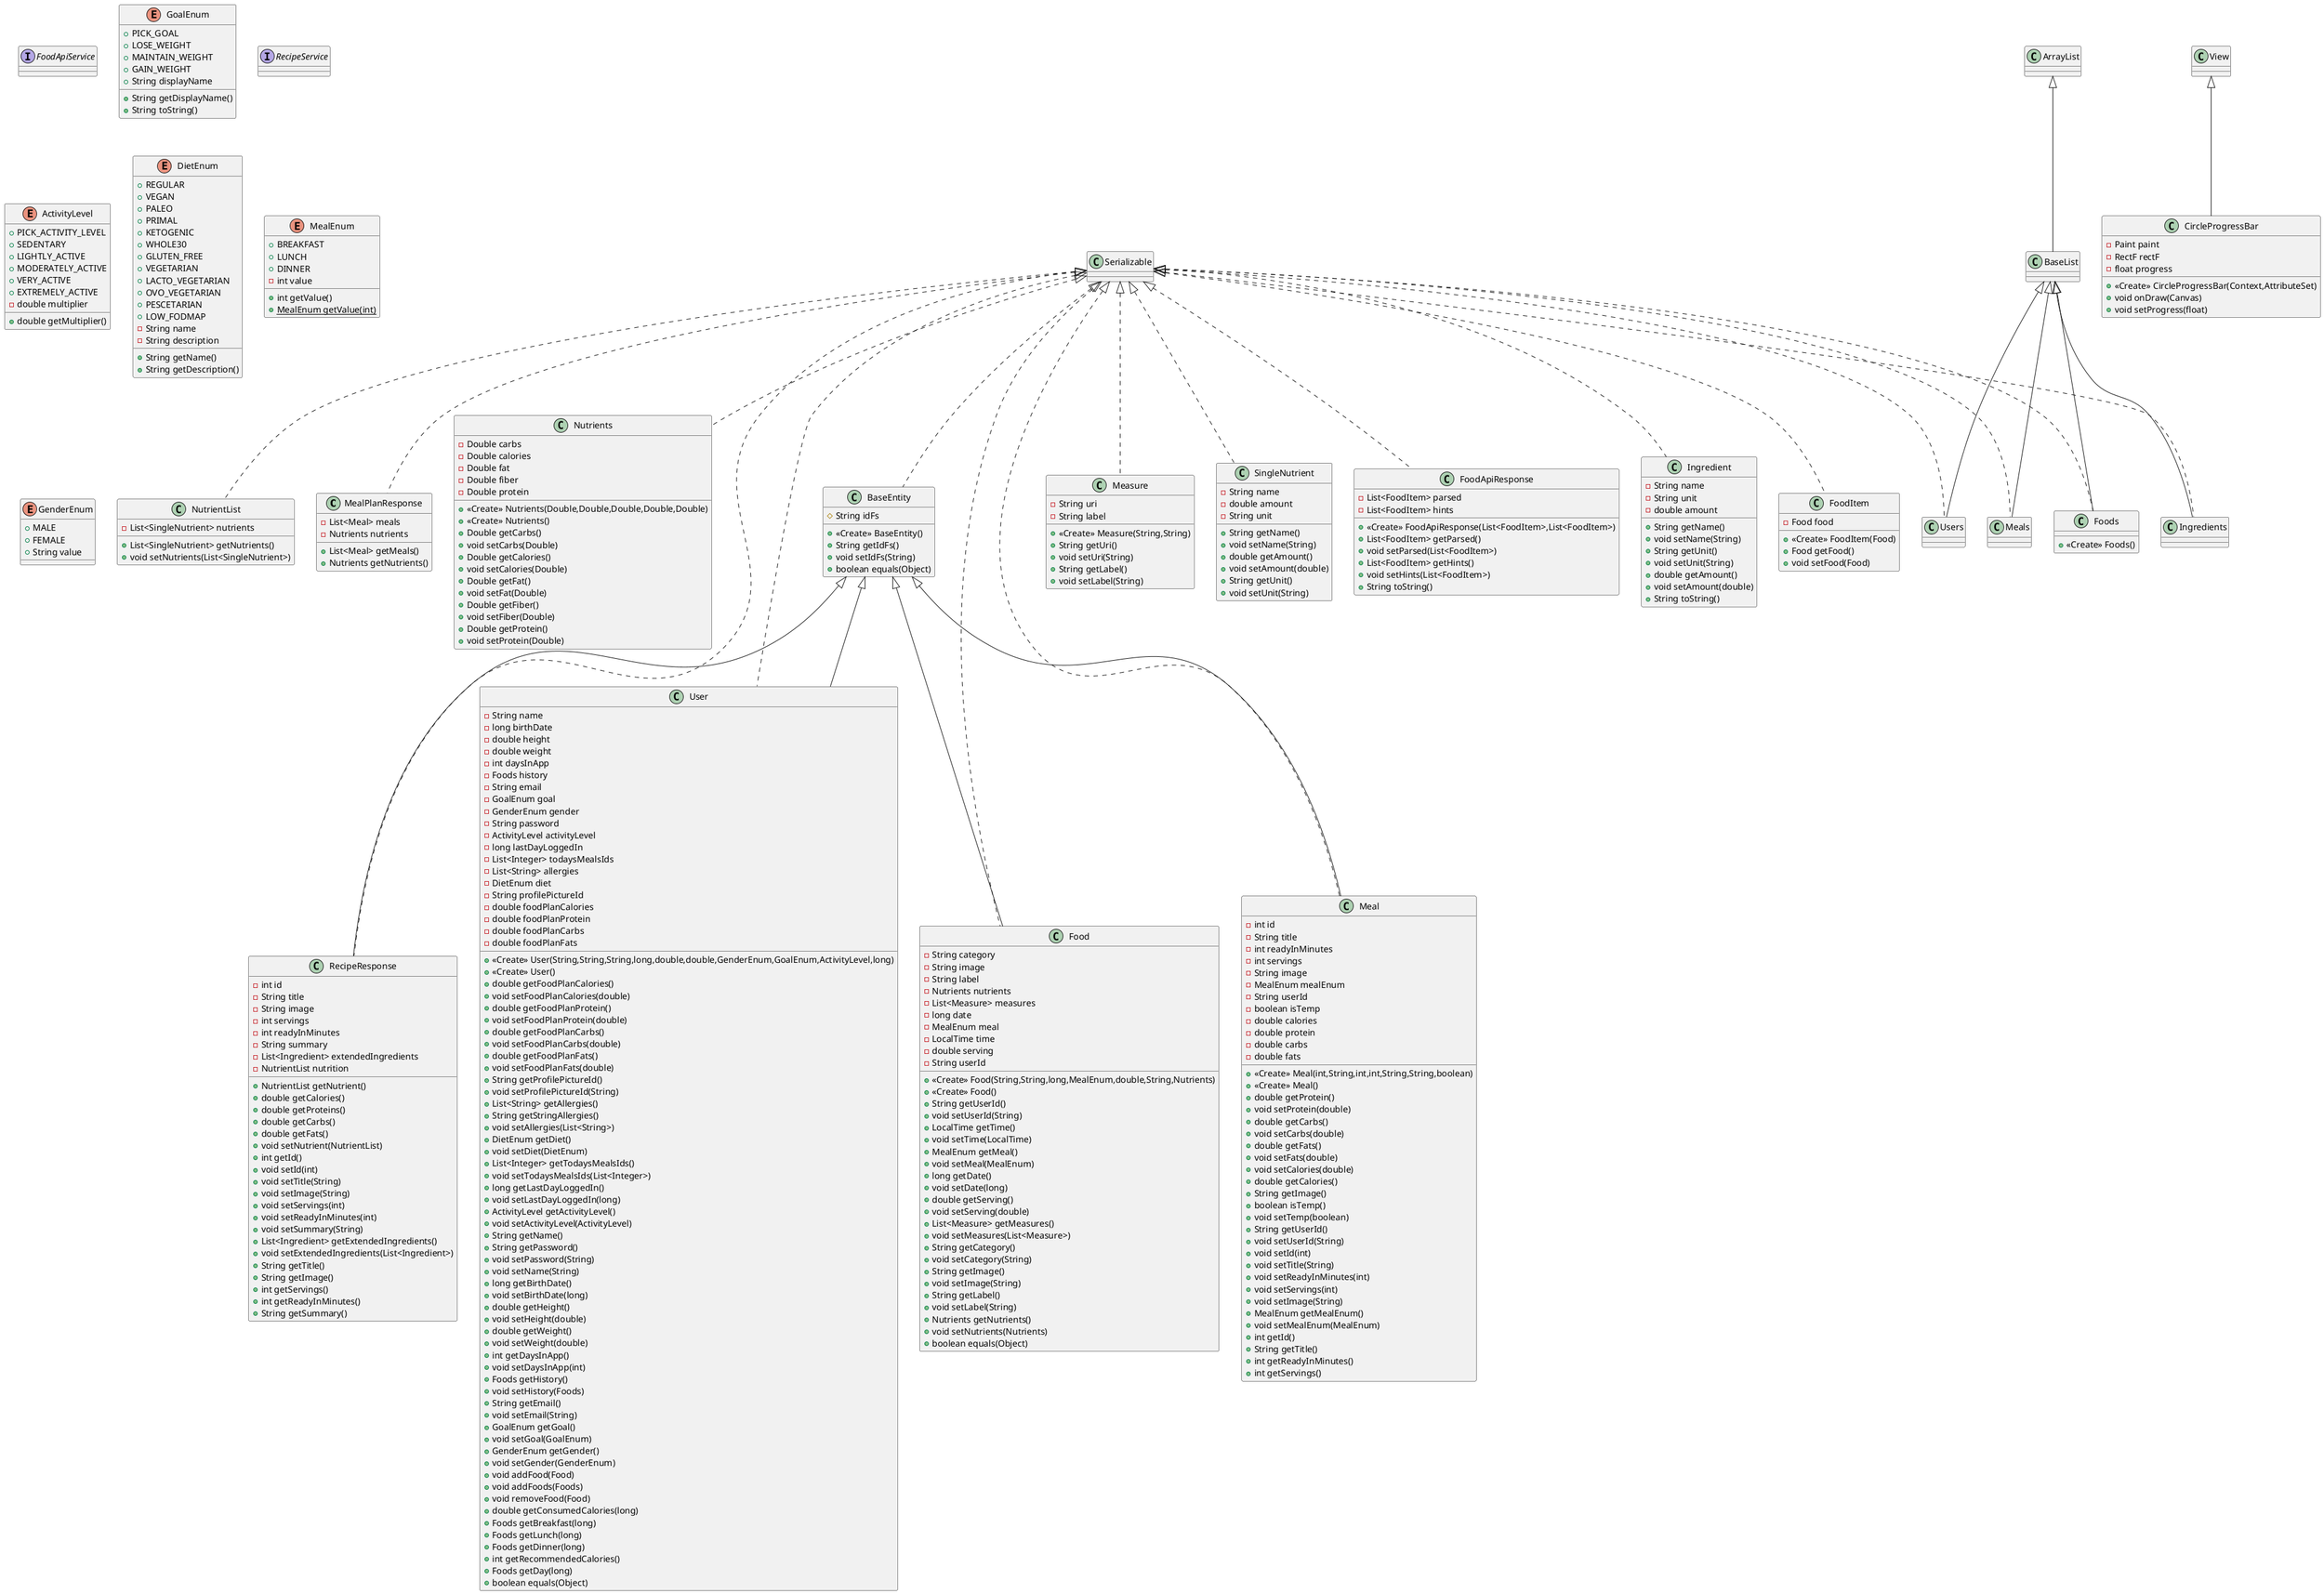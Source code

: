 @startuml
class MealPlanResponse {
- List<Meal> meals
- Nutrients nutrients
+ List<Meal> getMeals()
+ Nutrients getNutrients()
}


class Ingredients {
}
class Nutrients {
- Double carbs
- Double calories
- Double fat
- Double fiber
- Double protein
+ <<Create>> Nutrients(Double,Double,Double,Double,Double)
+ <<Create>> Nutrients()
+ Double getCarbs()
+ void setCarbs(Double)
+ Double getCalories()
+ void setCalories(Double)
+ Double getFat()
+ void setFat(Double)
+ Double getFiber()
+ void setFiber(Double)
+ Double getProtein()
+ void setProtein(Double)
}


class BaseEntity {
# String idFs
+ <<Create>> BaseEntity()
+ String getIdFs()
+ void setIdFs(String)
+ boolean equals(Object)
}


interface FoodApiService {
}
class Measure {
- String uri
- String label
+ <<Create>> Measure(String,String)
+ String getUri()
+ void setUri(String)
+ String getLabel()
+ void setLabel(String)
}


enum GoalEnum {
+  PICK_GOAL
+  LOSE_WEIGHT
+  MAINTAIN_WEIGHT
+  GAIN_WEIGHT
+ String displayName
+ String getDisplayName()
+ String toString()
}


class CircleProgressBar {
- Paint paint
- RectF rectF
- float progress
+ <<Create>> CircleProgressBar(Context,AttributeSet)
+ void onDraw(Canvas)
+ void setProgress(float)
}


class SingleNutrient {
- String name
- double amount
- String unit
+ String getName()
+ void setName(String)
+ double getAmount()
+ void setAmount(double)
+ String getUnit()
+ void setUnit(String)
}


class Users {
}
class Meals {
}
class FoodApiResponse {
- List<FoodItem> parsed
- List<FoodItem> hints
+ <<Create>> FoodApiResponse(List<FoodItem>,List<FoodItem>)
+ List<FoodItem> getParsed()
+ void setParsed(List<FoodItem>)
+ List<FoodItem> getHints()
+ void setHints(List<FoodItem>)
+ String toString()
}


class Ingredient {
- String name
- String unit
- double amount
+ String getName()
+ void setName(String)
+ String getUnit()
+ void setUnit(String)
+ double getAmount()
+ void setAmount(double)
+ String toString()
}


class RecipeResponse {
- int id
- String title
- String image
- int servings
- int readyInMinutes
- String summary
- List<Ingredient> extendedIngredients
- NutrientList nutrition
+ NutrientList getNutrient()
+ double getCalories()
+ double getProteins()
+ double getCarbs()
+ double getFats()
+ void setNutrient(NutrientList)
+ int getId()
+ void setId(int)
+ void setTitle(String)
+ void setImage(String)
+ void setServings(int)
+ void setReadyInMinutes(int)
+ void setSummary(String)
+ List<Ingredient> getExtendedIngredients()
+ void setExtendedIngredients(List<Ingredient>)
+ String getTitle()
+ String getImage()
+ int getServings()
+ int getReadyInMinutes()
+ String getSummary()
}


class FoodItem {
- Food food
+ <<Create>> FoodItem(Food)
+ Food getFood()
+ void setFood(Food)
}


class BaseList {
}
class User {
- String name
- long birthDate
- double height
- double weight
- int daysInApp
- Foods history
- String email
- GoalEnum goal
- GenderEnum gender
- String password
- ActivityLevel activityLevel
- long lastDayLoggedIn
- List<Integer> todaysMealsIds
- List<String> allergies
- DietEnum diet
- String profilePictureId
- double foodPlanCalories
- double foodPlanProtein
- double foodPlanCarbs
- double foodPlanFats
+ <<Create>> User(String,String,String,long,double,double,GenderEnum,GoalEnum,ActivityLevel,long)
+ <<Create>> User()
+ double getFoodPlanCalories()
+ void setFoodPlanCalories(double)
+ double getFoodPlanProtein()
+ void setFoodPlanProtein(double)
+ double getFoodPlanCarbs()
+ void setFoodPlanCarbs(double)
+ double getFoodPlanFats()
+ void setFoodPlanFats(double)
+ String getProfilePictureId()
+ void setProfilePictureId(String)
+ List<String> getAllergies()
+ String getStringAllergies()
+ void setAllergies(List<String>)
+ DietEnum getDiet()
+ void setDiet(DietEnum)
+ List<Integer> getTodaysMealsIds()
+ void setTodaysMealsIds(List<Integer>)
+ long getLastDayLoggedIn()
+ void setLastDayLoggedIn(long)
+ ActivityLevel getActivityLevel()
+ void setActivityLevel(ActivityLevel)
+ String getName()
+ String getPassword()
+ void setPassword(String)
+ void setName(String)
+ long getBirthDate()
+ void setBirthDate(long)
+ double getHeight()
+ void setHeight(double)
+ double getWeight()
+ void setWeight(double)
+ int getDaysInApp()
+ void setDaysInApp(int)
+ Foods getHistory()
+ void setHistory(Foods)
+ String getEmail()
+ void setEmail(String)
+ GoalEnum getGoal()
+ void setGoal(GoalEnum)
+ GenderEnum getGender()
+ void setGender(GenderEnum)
+ void addFood(Food)
+ void addFoods(Foods)
+ void removeFood(Food)
+ double getConsumedCalories(long)
+ Foods getBreakfast(long)
+ Foods getLunch(long)
+ Foods getDinner(long)
+ int getRecommendedCalories()
+ Foods getDay(long)
+ boolean equals(Object)
}


class Food {
- String category
- String image
- String label
- Nutrients nutrients
- List<Measure> measures
- long date
- MealEnum meal
- LocalTime time
- double serving
- String userId
+ <<Create>> Food(String,String,long,MealEnum,double,String,Nutrients)
+ <<Create>> Food()
+ String getUserId()
+ void setUserId(String)
+ LocalTime getTime()
+ void setTime(LocalTime)
+ MealEnum getMeal()
+ void setMeal(MealEnum)
+ long getDate()
+ void setDate(long)
+ double getServing()
+ void setServing(double)
+ List<Measure> getMeasures()
+ void setMeasures(List<Measure>)
+ String getCategory()
+ void setCategory(String)
+ String getImage()
+ void setImage(String)
+ String getLabel()
+ void setLabel(String)
+ Nutrients getNutrients()
+ void setNutrients(Nutrients)
+ boolean equals(Object)
}


class NutrientList {
- List<SingleNutrient> nutrients
+ List<SingleNutrient> getNutrients()
+ void setNutrients(List<SingleNutrient>)
}


interface RecipeService {
}
class Meal {
- int id
- String title
- int readyInMinutes
- int servings
- String image
- MealEnum mealEnum
- String userId
- boolean isTemp
- double calories
- double protein
- double carbs
- double fats
+ <<Create>> Meal(int,String,int,int,String,String,boolean)
+ <<Create>> Meal()
+ double getProtein()
+ void setProtein(double)
+ double getCarbs()
+ void setCarbs(double)
+ double getFats()
+ void setFats(double)
+ void setCalories(double)
+ double getCalories()
+ String getImage()
+ boolean isTemp()
+ void setTemp(boolean)
+ String getUserId()
+ void setUserId(String)
+ void setId(int)
+ void setTitle(String)
+ void setReadyInMinutes(int)
+ void setServings(int)
+ void setImage(String)
+ MealEnum getMealEnum()
+ void setMealEnum(MealEnum)
+ int getId()
+ String getTitle()
+ int getReadyInMinutes()
+ int getServings()
}


class Foods {
+ <<Create>> Foods()
}

enum ActivityLevel {
+  PICK_ACTIVITY_LEVEL
+  SEDENTARY
+  LIGHTLY_ACTIVE
+  MODERATELY_ACTIVE
+  VERY_ACTIVE
+  EXTREMELY_ACTIVE
- double multiplier
+ double getMultiplier()
}


enum DietEnum {
+  REGULAR
+  VEGAN
+  PALEO
+  PRIMAL
+  KETOGENIC
+  WHOLE30
+  GLUTEN_FREE
+  VEGETARIAN
+  LACTO_VEGETARIAN
+  OVO_VEGETARIAN
+  PESCETARIAN
+  LOW_FODMAP
- String name
- String description
+ String getName()
+ String getDescription()
}


enum MealEnum {
+  BREAKFAST
+  LUNCH
+  DINNER
- int value
+ int getValue()
+ {static} MealEnum getValue(int)
}


enum GenderEnum {
+  MALE
+  FEMALE
+ String value
}



Serializable <|.. MealPlanResponse
Serializable <|.. Ingredients
BaseList <|-- Ingredients
Serializable <|.. Nutrients
Serializable <|.. BaseEntity
Serializable <|.. Measure
View <|-- CircleProgressBar
Serializable <|.. SingleNutrient
Serializable <|.. Users
BaseList <|-- Users
Serializable <|.. Meals
BaseList <|-- Meals
Serializable <|.. FoodApiResponse
Serializable <|.. Ingredient
Serializable <|.. RecipeResponse
BaseEntity <|-- RecipeResponse
Serializable <|.. FoodItem
ArrayList <|-- BaseList
Serializable <|.. User
BaseEntity <|-- User
Serializable <|.. Food
BaseEntity <|-- Food
Serializable <|.. NutrientList
Serializable <|.. Meal
BaseEntity <|-- Meal
Serializable <|.. Foods
BaseList <|-- Foods
@enduml